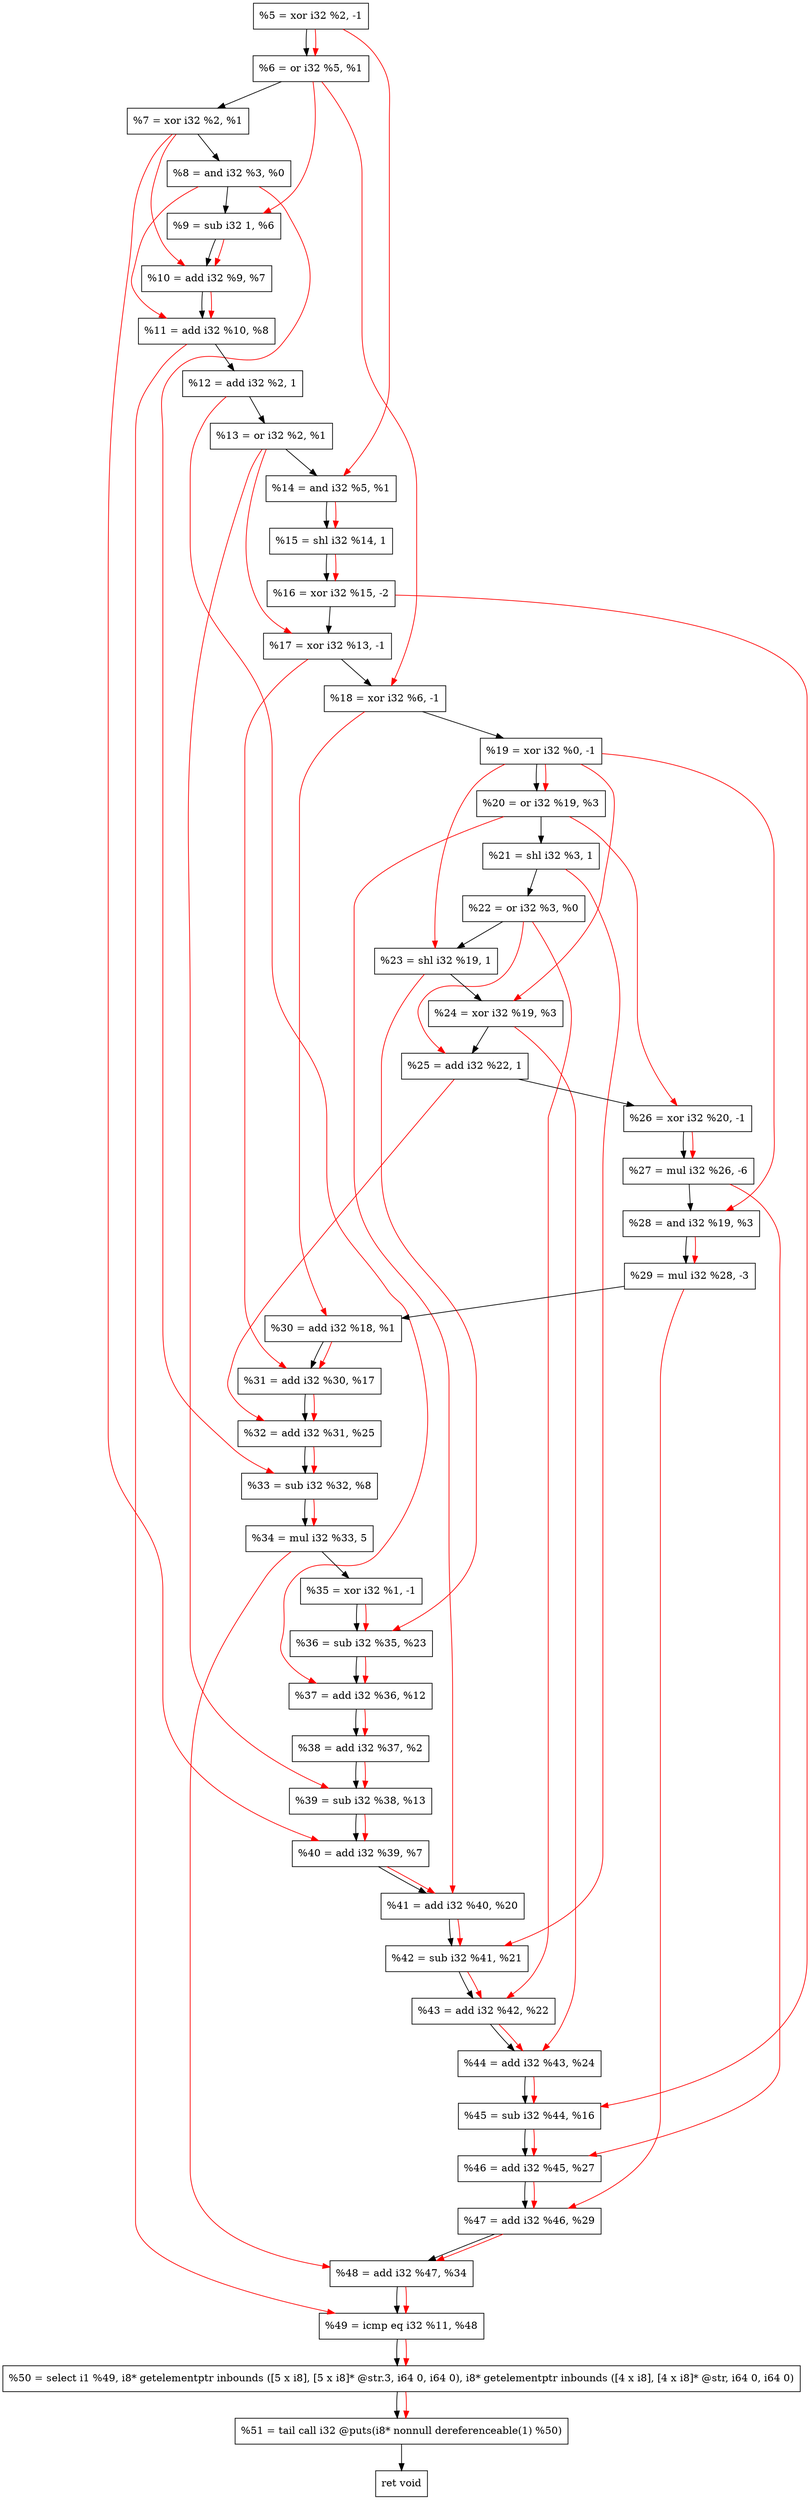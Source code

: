 digraph "DFG for'crackme' function" {
	Node0xa86d20[shape=record, label="  %5 = xor i32 %2, -1"];
	Node0xa86d90[shape=record, label="  %6 = or i32 %5, %1"];
	Node0xa86e00[shape=record, label="  %7 = xor i32 %2, %1"];
	Node0xa86e70[shape=record, label="  %8 = and i32 %3, %0"];
	Node0xa86f10[shape=record, label="  %9 = sub i32 1, %6"];
	Node0xa86f80[shape=record, label="  %10 = add i32 %9, %7"];
	Node0xa86ff0[shape=record, label="  %11 = add i32 %10, %8"];
	Node0xa87060[shape=record, label="  %12 = add i32 %2, 1"];
	Node0xa870d0[shape=record, label="  %13 = or i32 %2, %1"];
	Node0xa87140[shape=record, label="  %14 = and i32 %5, %1"];
	Node0xa871b0[shape=record, label="  %15 = shl i32 %14, 1"];
	Node0xa87250[shape=record, label="  %16 = xor i32 %15, -2"];
	Node0xa872c0[shape=record, label="  %17 = xor i32 %13, -1"];
	Node0xa87330[shape=record, label="  %18 = xor i32 %6, -1"];
	Node0xa873a0[shape=record, label="  %19 = xor i32 %0, -1"];
	Node0xa87410[shape=record, label="  %20 = or i32 %19, %3"];
	Node0xa87480[shape=record, label="  %21 = shl i32 %3, 1"];
	Node0xa874f0[shape=record, label="  %22 = or i32 %3, %0"];
	Node0xa87560[shape=record, label="  %23 = shl i32 %19, 1"];
	Node0xa875d0[shape=record, label="  %24 = xor i32 %19, %3"];
	Node0xa87640[shape=record, label="  %25 = add i32 %22, 1"];
	Node0xa876b0[shape=record, label="  %26 = xor i32 %20, -1"];
	Node0xa87750[shape=record, label="  %27 = mul i32 %26, -6"];
	Node0xa877c0[shape=record, label="  %28 = and i32 %19, %3"];
	Node0xa87860[shape=record, label="  %29 = mul i32 %28, -3"];
	Node0xa878d0[shape=record, label="  %30 = add i32 %18, %1"];
	Node0xa87940[shape=record, label="  %31 = add i32 %30, %17"];
	Node0xa879b0[shape=record, label="  %32 = add i32 %31, %25"];
	Node0xa87c30[shape=record, label="  %33 = sub i32 %32, %8"];
	Node0xa87cd0[shape=record, label="  %34 = mul i32 %33, 5"];
	Node0xa87d40[shape=record, label="  %35 = xor i32 %1, -1"];
	Node0xa87db0[shape=record, label="  %36 = sub i32 %35, %23"];
	Node0xa87e20[shape=record, label="  %37 = add i32 %36, %12"];
	Node0xa87e90[shape=record, label="  %38 = add i32 %37, %2"];
	Node0xa87f00[shape=record, label="  %39 = sub i32 %38, %13"];
	Node0xa87f70[shape=record, label="  %40 = add i32 %39, %7"];
	Node0xa87fe0[shape=record, label="  %41 = add i32 %40, %20"];
	Node0xa88050[shape=record, label="  %42 = sub i32 %41, %21"];
	Node0xa880c0[shape=record, label="  %43 = add i32 %42, %22"];
	Node0xa88130[shape=record, label="  %44 = add i32 %43, %24"];
	Node0xa881a0[shape=record, label="  %45 = sub i32 %44, %16"];
	Node0xa88210[shape=record, label="  %46 = add i32 %45, %27"];
	Node0xa88280[shape=record, label="  %47 = add i32 %46, %29"];
	Node0xa882f0[shape=record, label="  %48 = add i32 %47, %34"];
	Node0xa88360[shape=record, label="  %49 = icmp eq i32 %11, %48"];
	Node0xa27268[shape=record, label="  %50 = select i1 %49, i8* getelementptr inbounds ([5 x i8], [5 x i8]* @str.3, i64 0, i64 0), i8* getelementptr inbounds ([4 x i8], [4 x i8]* @str, i64 0, i64 0)"];
	Node0xa88800[shape=record, label="  %51 = tail call i32 @puts(i8* nonnull dereferenceable(1) %50)"];
	Node0xa88850[shape=record, label="  ret void"];
	Node0xa86d20 -> Node0xa86d90;
	Node0xa86d90 -> Node0xa86e00;
	Node0xa86e00 -> Node0xa86e70;
	Node0xa86e70 -> Node0xa86f10;
	Node0xa86f10 -> Node0xa86f80;
	Node0xa86f80 -> Node0xa86ff0;
	Node0xa86ff0 -> Node0xa87060;
	Node0xa87060 -> Node0xa870d0;
	Node0xa870d0 -> Node0xa87140;
	Node0xa87140 -> Node0xa871b0;
	Node0xa871b0 -> Node0xa87250;
	Node0xa87250 -> Node0xa872c0;
	Node0xa872c0 -> Node0xa87330;
	Node0xa87330 -> Node0xa873a0;
	Node0xa873a0 -> Node0xa87410;
	Node0xa87410 -> Node0xa87480;
	Node0xa87480 -> Node0xa874f0;
	Node0xa874f0 -> Node0xa87560;
	Node0xa87560 -> Node0xa875d0;
	Node0xa875d0 -> Node0xa87640;
	Node0xa87640 -> Node0xa876b0;
	Node0xa876b0 -> Node0xa87750;
	Node0xa87750 -> Node0xa877c0;
	Node0xa877c0 -> Node0xa87860;
	Node0xa87860 -> Node0xa878d0;
	Node0xa878d0 -> Node0xa87940;
	Node0xa87940 -> Node0xa879b0;
	Node0xa879b0 -> Node0xa87c30;
	Node0xa87c30 -> Node0xa87cd0;
	Node0xa87cd0 -> Node0xa87d40;
	Node0xa87d40 -> Node0xa87db0;
	Node0xa87db0 -> Node0xa87e20;
	Node0xa87e20 -> Node0xa87e90;
	Node0xa87e90 -> Node0xa87f00;
	Node0xa87f00 -> Node0xa87f70;
	Node0xa87f70 -> Node0xa87fe0;
	Node0xa87fe0 -> Node0xa88050;
	Node0xa88050 -> Node0xa880c0;
	Node0xa880c0 -> Node0xa88130;
	Node0xa88130 -> Node0xa881a0;
	Node0xa881a0 -> Node0xa88210;
	Node0xa88210 -> Node0xa88280;
	Node0xa88280 -> Node0xa882f0;
	Node0xa882f0 -> Node0xa88360;
	Node0xa88360 -> Node0xa27268;
	Node0xa27268 -> Node0xa88800;
	Node0xa88800 -> Node0xa88850;
edge [color=red]
	Node0xa86d20 -> Node0xa86d90;
	Node0xa86d90 -> Node0xa86f10;
	Node0xa86f10 -> Node0xa86f80;
	Node0xa86e00 -> Node0xa86f80;
	Node0xa86f80 -> Node0xa86ff0;
	Node0xa86e70 -> Node0xa86ff0;
	Node0xa86d20 -> Node0xa87140;
	Node0xa87140 -> Node0xa871b0;
	Node0xa871b0 -> Node0xa87250;
	Node0xa870d0 -> Node0xa872c0;
	Node0xa86d90 -> Node0xa87330;
	Node0xa873a0 -> Node0xa87410;
	Node0xa873a0 -> Node0xa87560;
	Node0xa873a0 -> Node0xa875d0;
	Node0xa874f0 -> Node0xa87640;
	Node0xa87410 -> Node0xa876b0;
	Node0xa876b0 -> Node0xa87750;
	Node0xa873a0 -> Node0xa877c0;
	Node0xa877c0 -> Node0xa87860;
	Node0xa87330 -> Node0xa878d0;
	Node0xa878d0 -> Node0xa87940;
	Node0xa872c0 -> Node0xa87940;
	Node0xa87940 -> Node0xa879b0;
	Node0xa87640 -> Node0xa879b0;
	Node0xa879b0 -> Node0xa87c30;
	Node0xa86e70 -> Node0xa87c30;
	Node0xa87c30 -> Node0xa87cd0;
	Node0xa87d40 -> Node0xa87db0;
	Node0xa87560 -> Node0xa87db0;
	Node0xa87db0 -> Node0xa87e20;
	Node0xa87060 -> Node0xa87e20;
	Node0xa87e20 -> Node0xa87e90;
	Node0xa87e90 -> Node0xa87f00;
	Node0xa870d0 -> Node0xa87f00;
	Node0xa87f00 -> Node0xa87f70;
	Node0xa86e00 -> Node0xa87f70;
	Node0xa87f70 -> Node0xa87fe0;
	Node0xa87410 -> Node0xa87fe0;
	Node0xa87fe0 -> Node0xa88050;
	Node0xa87480 -> Node0xa88050;
	Node0xa88050 -> Node0xa880c0;
	Node0xa874f0 -> Node0xa880c0;
	Node0xa880c0 -> Node0xa88130;
	Node0xa875d0 -> Node0xa88130;
	Node0xa88130 -> Node0xa881a0;
	Node0xa87250 -> Node0xa881a0;
	Node0xa881a0 -> Node0xa88210;
	Node0xa87750 -> Node0xa88210;
	Node0xa88210 -> Node0xa88280;
	Node0xa87860 -> Node0xa88280;
	Node0xa88280 -> Node0xa882f0;
	Node0xa87cd0 -> Node0xa882f0;
	Node0xa86ff0 -> Node0xa88360;
	Node0xa882f0 -> Node0xa88360;
	Node0xa88360 -> Node0xa27268;
	Node0xa27268 -> Node0xa88800;
}
